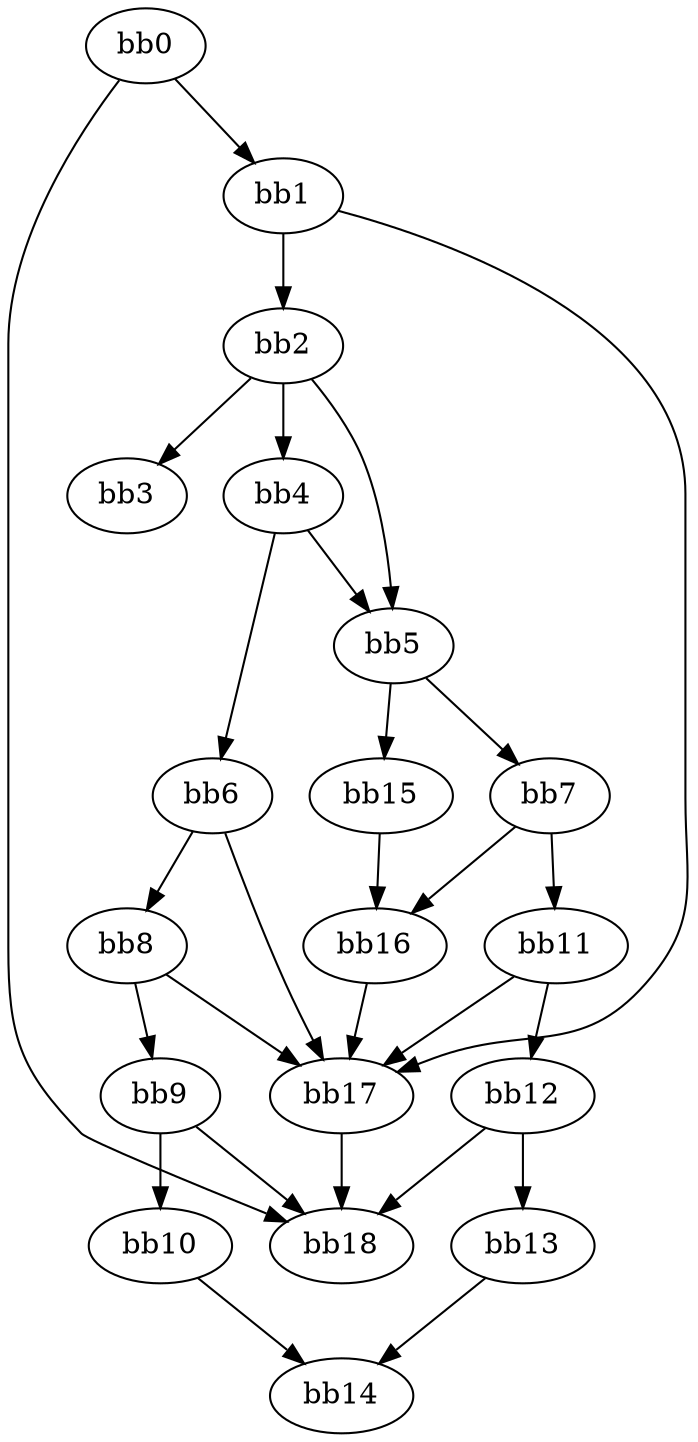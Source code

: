 digraph {
    0 [ label = "bb0\l" ]
    1 [ label = "bb1\l" ]
    2 [ label = "bb2\l" ]
    3 [ label = "bb3\l" ]
    4 [ label = "bb4\l" ]
    5 [ label = "bb5\l" ]
    6 [ label = "bb6\l" ]
    7 [ label = "bb7\l" ]
    8 [ label = "bb8\l" ]
    9 [ label = "bb9\l" ]
    10 [ label = "bb10\l" ]
    11 [ label = "bb11\l" ]
    12 [ label = "bb12\l" ]
    13 [ label = "bb13\l" ]
    14 [ label = "bb14\l" ]
    15 [ label = "bb15\l" ]
    16 [ label = "bb16\l" ]
    17 [ label = "bb17\l" ]
    18 [ label = "bb18\l" ]
    0 -> 1 [ ]
    0 -> 18 [ ]
    1 -> 2 [ ]
    1 -> 17 [ ]
    2 -> 3 [ ]
    2 -> 4 [ ]
    2 -> 5 [ ]
    4 -> 5 [ ]
    4 -> 6 [ ]
    5 -> 7 [ ]
    5 -> 15 [ ]
    6 -> 8 [ ]
    6 -> 17 [ ]
    7 -> 11 [ ]
    7 -> 16 [ ]
    8 -> 9 [ ]
    8 -> 17 [ ]
    9 -> 10 [ ]
    9 -> 18 [ ]
    10 -> 14 [ ]
    11 -> 12 [ ]
    11 -> 17 [ ]
    12 -> 13 [ ]
    12 -> 18 [ ]
    13 -> 14 [ ]
    15 -> 16 [ ]
    16 -> 17 [ ]
    17 -> 18 [ ]
}

